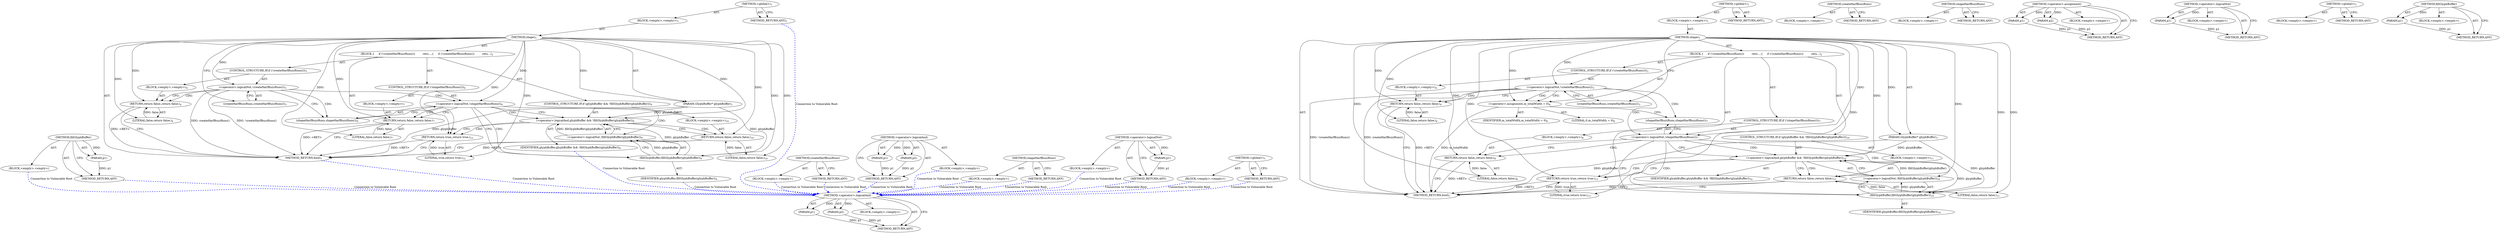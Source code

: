 digraph "&lt;global&gt;" {
vulnerable_73 [label=<(METHOD,&lt;operator&gt;.logicalAnd)>];
vulnerable_74 [label=<(PARAM,p1)>];
vulnerable_75 [label=<(PARAM,p2)>];
vulnerable_76 [label=<(BLOCK,&lt;empty&gt;,&lt;empty&gt;)>];
vulnerable_77 [label=<(METHOD_RETURN,ANY)>];
vulnerable_6 [label=<(METHOD,&lt;global&gt;)<SUB>1</SUB>>];
vulnerable_7 [label=<(BLOCK,&lt;empty&gt;,&lt;empty&gt;)<SUB>1</SUB>>];
vulnerable_8 [label=<(METHOD,shape)<SUB>1</SUB>>];
vulnerable_9 [label=<(PARAM,GlyphBuffer* glyphBuffer)<SUB>1</SUB>>];
vulnerable_10 [label=<(BLOCK,{
     if (!createHarfBuzzRuns())
         retu...,{
     if (!createHarfBuzzRuns())
         retu...)<SUB>2</SUB>>];
vulnerable_11 [label=<(CONTROL_STRUCTURE,IF,if (!createHarfBuzzRuns()))<SUB>3</SUB>>];
vulnerable_12 [label=<(&lt;operator&gt;.logicalNot,!createHarfBuzzRuns())<SUB>3</SUB>>];
vulnerable_13 [label=<(createHarfBuzzRuns,createHarfBuzzRuns())<SUB>3</SUB>>];
vulnerable_14 [label=<(BLOCK,&lt;empty&gt;,&lt;empty&gt;)<SUB>4</SUB>>];
vulnerable_15 [label=<(RETURN,return false;,return false;)<SUB>4</SUB>>];
vulnerable_16 [label=<(LITERAL,false,return false;)<SUB>4</SUB>>];
vulnerable_17 [label=<(&lt;operator&gt;.assignment,m_totalWidth = 0)<SUB>6</SUB>>];
vulnerable_18 [label=<(IDENTIFIER,m_totalWidth,m_totalWidth = 0)<SUB>6</SUB>>];
vulnerable_19 [label=<(LITERAL,0,m_totalWidth = 0)<SUB>6</SUB>>];
vulnerable_20 [label=<(CONTROL_STRUCTURE,IF,if (!shapeHarfBuzzRuns()))<SUB>7</SUB>>];
vulnerable_21 [label=<(&lt;operator&gt;.logicalNot,!shapeHarfBuzzRuns())<SUB>7</SUB>>];
vulnerable_22 [label=<(shapeHarfBuzzRuns,shapeHarfBuzzRuns())<SUB>7</SUB>>];
vulnerable_23 [label=<(BLOCK,&lt;empty&gt;,&lt;empty&gt;)<SUB>8</SUB>>];
vulnerable_24 [label=<(RETURN,return false;,return false;)<SUB>8</SUB>>];
vulnerable_25 [label=<(LITERAL,false,return false;)<SUB>8</SUB>>];
vulnerable_26 [label=<(CONTROL_STRUCTURE,IF,if (glyphBuffer &amp;&amp; !fillGlyphBuffer(glyphBuffer)))<SUB>10</SUB>>];
vulnerable_27 [label=<(&lt;operator&gt;.logicalAnd,glyphBuffer &amp;&amp; !fillGlyphBuffer(glyphBuffer))<SUB>10</SUB>>];
vulnerable_28 [label=<(IDENTIFIER,glyphBuffer,glyphBuffer &amp;&amp; !fillGlyphBuffer(glyphBuffer))<SUB>10</SUB>>];
vulnerable_29 [label=<(&lt;operator&gt;.logicalNot,!fillGlyphBuffer(glyphBuffer))<SUB>10</SUB>>];
vulnerable_30 [label=<(fillGlyphBuffer,fillGlyphBuffer(glyphBuffer))<SUB>10</SUB>>];
vulnerable_31 [label=<(IDENTIFIER,glyphBuffer,fillGlyphBuffer(glyphBuffer))<SUB>10</SUB>>];
vulnerable_32 [label=<(BLOCK,&lt;empty&gt;,&lt;empty&gt;)<SUB>11</SUB>>];
vulnerable_33 [label=<(RETURN,return false;,return false;)<SUB>11</SUB>>];
vulnerable_34 [label=<(LITERAL,false,return false;)<SUB>11</SUB>>];
vulnerable_35 [label=<(RETURN,return true;,return true;)<SUB>13</SUB>>];
vulnerable_36 [label=<(LITERAL,true,return true;)<SUB>13</SUB>>];
vulnerable_37 [label=<(METHOD_RETURN,bool)<SUB>1</SUB>>];
vulnerable_39 [label=<(METHOD_RETURN,ANY)<SUB>1</SUB>>];
vulnerable_62 [label=<(METHOD,createHarfBuzzRuns)>];
vulnerable_63 [label=<(BLOCK,&lt;empty&gt;,&lt;empty&gt;)>];
vulnerable_64 [label=<(METHOD_RETURN,ANY)>];
vulnerable_70 [label=<(METHOD,shapeHarfBuzzRuns)>];
vulnerable_71 [label=<(BLOCK,&lt;empty&gt;,&lt;empty&gt;)>];
vulnerable_72 [label=<(METHOD_RETURN,ANY)>];
vulnerable_65 [label=<(METHOD,&lt;operator&gt;.assignment)>];
vulnerable_66 [label=<(PARAM,p1)>];
vulnerable_67 [label=<(PARAM,p2)>];
vulnerable_68 [label=<(BLOCK,&lt;empty&gt;,&lt;empty&gt;)>];
vulnerable_69 [label=<(METHOD_RETURN,ANY)>];
vulnerable_58 [label=<(METHOD,&lt;operator&gt;.logicalNot)>];
vulnerable_59 [label=<(PARAM,p1)>];
vulnerable_60 [label=<(BLOCK,&lt;empty&gt;,&lt;empty&gt;)>];
vulnerable_61 [label=<(METHOD_RETURN,ANY)>];
vulnerable_52 [label=<(METHOD,&lt;global&gt;)<SUB>1</SUB>>];
vulnerable_53 [label=<(BLOCK,&lt;empty&gt;,&lt;empty&gt;)>];
vulnerable_54 [label=<(METHOD_RETURN,ANY)>];
vulnerable_78 [label=<(METHOD,fillGlyphBuffer)>];
vulnerable_79 [label=<(PARAM,p1)>];
vulnerable_80 [label=<(BLOCK,&lt;empty&gt;,&lt;empty&gt;)>];
vulnerable_81 [label=<(METHOD_RETURN,ANY)>];
fixed_68 [label=<(METHOD,fillGlyphBuffer)>];
fixed_69 [label=<(PARAM,p1)>];
fixed_70 [label=<(BLOCK,&lt;empty&gt;,&lt;empty&gt;)>];
fixed_71 [label=<(METHOD_RETURN,ANY)>];
fixed_6 [label=<(METHOD,&lt;global&gt;)<SUB>1</SUB>>];
fixed_7 [label=<(BLOCK,&lt;empty&gt;,&lt;empty&gt;)<SUB>1</SUB>>];
fixed_8 [label=<(METHOD,shape)<SUB>1</SUB>>];
fixed_9 [label=<(PARAM,GlyphBuffer* glyphBuffer)<SUB>1</SUB>>];
fixed_10 [label=<(BLOCK,{
     if (!createHarfBuzzRuns())
         retu...,{
     if (!createHarfBuzzRuns())
         retu...)<SUB>2</SUB>>];
fixed_11 [label=<(CONTROL_STRUCTURE,IF,if (!createHarfBuzzRuns()))<SUB>3</SUB>>];
fixed_12 [label=<(&lt;operator&gt;.logicalNot,!createHarfBuzzRuns())<SUB>3</SUB>>];
fixed_13 [label=<(createHarfBuzzRuns,createHarfBuzzRuns())<SUB>3</SUB>>];
fixed_14 [label=<(BLOCK,&lt;empty&gt;,&lt;empty&gt;)<SUB>4</SUB>>];
fixed_15 [label=<(RETURN,return false;,return false;)<SUB>4</SUB>>];
fixed_16 [label=<(LITERAL,false,return false;)<SUB>4</SUB>>];
fixed_17 [label=<(CONTROL_STRUCTURE,IF,if (!shapeHarfBuzzRuns()))<SUB>6</SUB>>];
fixed_18 [label=<(&lt;operator&gt;.logicalNot,!shapeHarfBuzzRuns())<SUB>6</SUB>>];
fixed_19 [label=<(shapeHarfBuzzRuns,shapeHarfBuzzRuns())<SUB>6</SUB>>];
fixed_20 [label=<(BLOCK,&lt;empty&gt;,&lt;empty&gt;)<SUB>7</SUB>>];
fixed_21 [label=<(RETURN,return false;,return false;)<SUB>7</SUB>>];
fixed_22 [label=<(LITERAL,false,return false;)<SUB>7</SUB>>];
fixed_23 [label=<(CONTROL_STRUCTURE,IF,if (glyphBuffer &amp;&amp; !fillGlyphBuffer(glyphBuffer)))<SUB>9</SUB>>];
fixed_24 [label=<(&lt;operator&gt;.logicalAnd,glyphBuffer &amp;&amp; !fillGlyphBuffer(glyphBuffer))<SUB>9</SUB>>];
fixed_25 [label=<(IDENTIFIER,glyphBuffer,glyphBuffer &amp;&amp; !fillGlyphBuffer(glyphBuffer))<SUB>9</SUB>>];
fixed_26 [label=<(&lt;operator&gt;.logicalNot,!fillGlyphBuffer(glyphBuffer))<SUB>9</SUB>>];
fixed_27 [label=<(fillGlyphBuffer,fillGlyphBuffer(glyphBuffer))<SUB>9</SUB>>];
fixed_28 [label=<(IDENTIFIER,glyphBuffer,fillGlyphBuffer(glyphBuffer))<SUB>9</SUB>>];
fixed_29 [label=<(BLOCK,&lt;empty&gt;,&lt;empty&gt;)<SUB>10</SUB>>];
fixed_30 [label=<(RETURN,return false;,return false;)<SUB>10</SUB>>];
fixed_31 [label=<(LITERAL,false,return false;)<SUB>10</SUB>>];
fixed_32 [label=<(RETURN,return true;,return true;)<SUB>12</SUB>>];
fixed_33 [label=<(LITERAL,true,return true;)<SUB>12</SUB>>];
fixed_34 [label=<(METHOD_RETURN,bool)<SUB>1</SUB>>];
fixed_36 [label=<(METHOD_RETURN,ANY)<SUB>1</SUB>>];
fixed_57 [label=<(METHOD,createHarfBuzzRuns)>];
fixed_58 [label=<(BLOCK,&lt;empty&gt;,&lt;empty&gt;)>];
fixed_59 [label=<(METHOD_RETURN,ANY)>];
fixed_63 [label=<(METHOD,&lt;operator&gt;.logicalAnd)>];
fixed_64 [label=<(PARAM,p1)>];
fixed_65 [label=<(PARAM,p2)>];
fixed_66 [label=<(BLOCK,&lt;empty&gt;,&lt;empty&gt;)>];
fixed_67 [label=<(METHOD_RETURN,ANY)>];
fixed_60 [label=<(METHOD,shapeHarfBuzzRuns)>];
fixed_61 [label=<(BLOCK,&lt;empty&gt;,&lt;empty&gt;)>];
fixed_62 [label=<(METHOD_RETURN,ANY)>];
fixed_53 [label=<(METHOD,&lt;operator&gt;.logicalNot)>];
fixed_54 [label=<(PARAM,p1)>];
fixed_55 [label=<(BLOCK,&lt;empty&gt;,&lt;empty&gt;)>];
fixed_56 [label=<(METHOD_RETURN,ANY)>];
fixed_47 [label=<(METHOD,&lt;global&gt;)<SUB>1</SUB>>];
fixed_48 [label=<(BLOCK,&lt;empty&gt;,&lt;empty&gt;)>];
fixed_49 [label=<(METHOD_RETURN,ANY)>];
vulnerable_73 -> vulnerable_74  [key=0, label="AST: "];
vulnerable_73 -> vulnerable_74  [key=1, label="DDG: "];
vulnerable_73 -> vulnerable_76  [key=0, label="AST: "];
vulnerable_73 -> vulnerable_75  [key=0, label="AST: "];
vulnerable_73 -> vulnerable_75  [key=1, label="DDG: "];
vulnerable_73 -> vulnerable_77  [key=0, label="AST: "];
vulnerable_73 -> vulnerable_77  [key=1, label="CFG: "];
vulnerable_74 -> vulnerable_77  [key=0, label="DDG: p1"];
vulnerable_75 -> vulnerable_77  [key=0, label="DDG: p2"];
vulnerable_6 -> vulnerable_7  [key=0, label="AST: "];
vulnerable_6 -> vulnerable_39  [key=0, label="AST: "];
vulnerable_6 -> vulnerable_39  [key=1, label="CFG: "];
vulnerable_7 -> vulnerable_8  [key=0, label="AST: "];
vulnerable_8 -> vulnerable_9  [key=0, label="AST: "];
vulnerable_8 -> vulnerable_9  [key=1, label="DDG: "];
vulnerable_8 -> vulnerable_10  [key=0, label="AST: "];
vulnerable_8 -> vulnerable_37  [key=0, label="AST: "];
vulnerable_8 -> vulnerable_13  [key=0, label="CFG: "];
vulnerable_8 -> vulnerable_17  [key=0, label="DDG: "];
vulnerable_8 -> vulnerable_35  [key=0, label="DDG: "];
vulnerable_8 -> vulnerable_36  [key=0, label="DDG: "];
vulnerable_8 -> vulnerable_12  [key=0, label="DDG: "];
vulnerable_8 -> vulnerable_15  [key=0, label="DDG: "];
vulnerable_8 -> vulnerable_21  [key=0, label="DDG: "];
vulnerable_8 -> vulnerable_24  [key=0, label="DDG: "];
vulnerable_8 -> vulnerable_27  [key=0, label="DDG: "];
vulnerable_8 -> vulnerable_33  [key=0, label="DDG: "];
vulnerable_8 -> vulnerable_16  [key=0, label="DDG: "];
vulnerable_8 -> vulnerable_25  [key=0, label="DDG: "];
vulnerable_8 -> vulnerable_34  [key=0, label="DDG: "];
vulnerable_8 -> vulnerable_30  [key=0, label="DDG: "];
vulnerable_9 -> vulnerable_37  [key=0, label="DDG: glyphBuffer"];
vulnerable_9 -> vulnerable_27  [key=0, label="DDG: glyphBuffer"];
vulnerable_9 -> vulnerable_30  [key=0, label="DDG: glyphBuffer"];
vulnerable_10 -> vulnerable_11  [key=0, label="AST: "];
vulnerable_10 -> vulnerable_17  [key=0, label="AST: "];
vulnerable_10 -> vulnerable_20  [key=0, label="AST: "];
vulnerable_10 -> vulnerable_26  [key=0, label="AST: "];
vulnerable_10 -> vulnerable_35  [key=0, label="AST: "];
vulnerable_11 -> vulnerable_12  [key=0, label="AST: "];
vulnerable_11 -> vulnerable_14  [key=0, label="AST: "];
vulnerable_12 -> vulnerable_13  [key=0, label="AST: "];
vulnerable_12 -> vulnerable_15  [key=0, label="CFG: "];
vulnerable_12 -> vulnerable_15  [key=1, label="CDG: "];
vulnerable_12 -> vulnerable_17  [key=0, label="CFG: "];
vulnerable_12 -> vulnerable_17  [key=1, label="CDG: "];
vulnerable_12 -> vulnerable_37  [key=0, label="DDG: createHarfBuzzRuns()"];
vulnerable_12 -> vulnerable_37  [key=1, label="DDG: !createHarfBuzzRuns()"];
vulnerable_12 -> vulnerable_21  [key=0, label="CDG: "];
vulnerable_12 -> vulnerable_22  [key=0, label="CDG: "];
vulnerable_13 -> vulnerable_12  [key=0, label="CFG: "];
vulnerable_14 -> vulnerable_15  [key=0, label="AST: "];
vulnerable_15 -> vulnerable_16  [key=0, label="AST: "];
vulnerable_15 -> vulnerable_37  [key=0, label="CFG: "];
vulnerable_15 -> vulnerable_37  [key=1, label="DDG: &lt;RET&gt;"];
vulnerable_16 -> vulnerable_15  [key=0, label="DDG: false"];
vulnerable_17 -> vulnerable_18  [key=0, label="AST: "];
vulnerable_17 -> vulnerable_19  [key=0, label="AST: "];
vulnerable_17 -> vulnerable_22  [key=0, label="CFG: "];
vulnerable_17 -> vulnerable_37  [key=0, label="DDG: m_totalWidth"];
vulnerable_20 -> vulnerable_21  [key=0, label="AST: "];
vulnerable_20 -> vulnerable_23  [key=0, label="AST: "];
vulnerable_21 -> vulnerable_22  [key=0, label="AST: "];
vulnerable_21 -> vulnerable_24  [key=0, label="CFG: "];
vulnerable_21 -> vulnerable_24  [key=1, label="CDG: "];
vulnerable_21 -> vulnerable_27  [key=0, label="CFG: "];
vulnerable_21 -> vulnerable_27  [key=1, label="CDG: "];
vulnerable_21 -> vulnerable_30  [key=0, label="CFG: "];
vulnerable_21 -> vulnerable_30  [key=1, label="CDG: "];
vulnerable_21 -> vulnerable_29  [key=0, label="CDG: "];
vulnerable_22 -> vulnerable_21  [key=0, label="CFG: "];
vulnerable_23 -> vulnerable_24  [key=0, label="AST: "];
vulnerable_24 -> vulnerable_25  [key=0, label="AST: "];
vulnerable_24 -> vulnerable_37  [key=0, label="CFG: "];
vulnerable_24 -> vulnerable_37  [key=1, label="DDG: &lt;RET&gt;"];
vulnerable_25 -> vulnerable_24  [key=0, label="DDG: false"];
vulnerable_26 -> vulnerable_27  [key=0, label="AST: "];
vulnerable_26 -> vulnerable_32  [key=0, label="AST: "];
vulnerable_27 -> vulnerable_28  [key=0, label="AST: "];
vulnerable_27 -> vulnerable_29  [key=0, label="AST: "];
vulnerable_27 -> vulnerable_33  [key=0, label="CFG: "];
vulnerable_27 -> vulnerable_33  [key=1, label="CDG: "];
vulnerable_27 -> vulnerable_35  [key=0, label="CFG: "];
vulnerable_27 -> vulnerable_35  [key=1, label="CDG: "];
vulnerable_29 -> vulnerable_30  [key=0, label="AST: "];
vulnerable_29 -> vulnerable_27  [key=0, label="CFG: "];
vulnerable_29 -> vulnerable_27  [key=1, label="DDG: fillGlyphBuffer(glyphBuffer)"];
vulnerable_30 -> vulnerable_31  [key=0, label="AST: "];
vulnerable_30 -> vulnerable_29  [key=0, label="CFG: "];
vulnerable_30 -> vulnerable_29  [key=1, label="DDG: glyphBuffer"];
vulnerable_30 -> vulnerable_27  [key=0, label="DDG: glyphBuffer"];
vulnerable_32 -> vulnerable_33  [key=0, label="AST: "];
vulnerable_33 -> vulnerable_34  [key=0, label="AST: "];
vulnerable_33 -> vulnerable_37  [key=0, label="CFG: "];
vulnerable_33 -> vulnerable_37  [key=1, label="DDG: &lt;RET&gt;"];
vulnerable_34 -> vulnerable_33  [key=0, label="DDG: false"];
vulnerable_35 -> vulnerable_36  [key=0, label="AST: "];
vulnerable_35 -> vulnerable_37  [key=0, label="CFG: "];
vulnerable_35 -> vulnerable_37  [key=1, label="DDG: &lt;RET&gt;"];
vulnerable_36 -> vulnerable_35  [key=0, label="DDG: true"];
vulnerable_62 -> vulnerable_63  [key=0, label="AST: "];
vulnerable_62 -> vulnerable_64  [key=0, label="AST: "];
vulnerable_62 -> vulnerable_64  [key=1, label="CFG: "];
vulnerable_70 -> vulnerable_71  [key=0, label="AST: "];
vulnerable_70 -> vulnerable_72  [key=0, label="AST: "];
vulnerable_70 -> vulnerable_72  [key=1, label="CFG: "];
vulnerable_65 -> vulnerable_66  [key=0, label="AST: "];
vulnerable_65 -> vulnerable_66  [key=1, label="DDG: "];
vulnerable_65 -> vulnerable_68  [key=0, label="AST: "];
vulnerable_65 -> vulnerable_67  [key=0, label="AST: "];
vulnerable_65 -> vulnerable_67  [key=1, label="DDG: "];
vulnerable_65 -> vulnerable_69  [key=0, label="AST: "];
vulnerable_65 -> vulnerable_69  [key=1, label="CFG: "];
vulnerable_66 -> vulnerable_69  [key=0, label="DDG: p1"];
vulnerable_67 -> vulnerable_69  [key=0, label="DDG: p2"];
vulnerable_58 -> vulnerable_59  [key=0, label="AST: "];
vulnerable_58 -> vulnerable_59  [key=1, label="DDG: "];
vulnerable_58 -> vulnerable_60  [key=0, label="AST: "];
vulnerable_58 -> vulnerable_61  [key=0, label="AST: "];
vulnerable_58 -> vulnerable_61  [key=1, label="CFG: "];
vulnerable_59 -> vulnerable_61  [key=0, label="DDG: p1"];
vulnerable_52 -> vulnerable_53  [key=0, label="AST: "];
vulnerable_52 -> vulnerable_54  [key=0, label="AST: "];
vulnerable_52 -> vulnerable_54  [key=1, label="CFG: "];
vulnerable_78 -> vulnerable_79  [key=0, label="AST: "];
vulnerable_78 -> vulnerable_79  [key=1, label="DDG: "];
vulnerable_78 -> vulnerable_80  [key=0, label="AST: "];
vulnerable_78 -> vulnerable_81  [key=0, label="AST: "];
vulnerable_78 -> vulnerable_81  [key=1, label="CFG: "];
vulnerable_79 -> vulnerable_81  [key=0, label="DDG: p1"];
fixed_68 -> fixed_69  [key=0, label="AST: "];
fixed_68 -> fixed_69  [key=1, label="DDG: "];
fixed_68 -> fixed_70  [key=0, label="AST: "];
fixed_68 -> fixed_71  [key=0, label="AST: "];
fixed_68 -> fixed_71  [key=1, label="CFG: "];
fixed_69 -> fixed_71  [key=0, label="DDG: p1"];
fixed_70 -> vulnerable_73  [color=blue, key=0, label="Connection to Vulnerable Root", penwidth="2.0", style=dashed];
fixed_71 -> vulnerable_73  [color=blue, key=0, label="Connection to Vulnerable Root", penwidth="2.0", style=dashed];
fixed_6 -> fixed_7  [key=0, label="AST: "];
fixed_6 -> fixed_36  [key=0, label="AST: "];
fixed_6 -> fixed_36  [key=1, label="CFG: "];
fixed_7 -> fixed_8  [key=0, label="AST: "];
fixed_8 -> fixed_9  [key=0, label="AST: "];
fixed_8 -> fixed_9  [key=1, label="DDG: "];
fixed_8 -> fixed_10  [key=0, label="AST: "];
fixed_8 -> fixed_34  [key=0, label="AST: "];
fixed_8 -> fixed_13  [key=0, label="CFG: "];
fixed_8 -> fixed_32  [key=0, label="DDG: "];
fixed_8 -> fixed_33  [key=0, label="DDG: "];
fixed_8 -> fixed_12  [key=0, label="DDG: "];
fixed_8 -> fixed_15  [key=0, label="DDG: "];
fixed_8 -> fixed_18  [key=0, label="DDG: "];
fixed_8 -> fixed_21  [key=0, label="DDG: "];
fixed_8 -> fixed_24  [key=0, label="DDG: "];
fixed_8 -> fixed_30  [key=0, label="DDG: "];
fixed_8 -> fixed_16  [key=0, label="DDG: "];
fixed_8 -> fixed_22  [key=0, label="DDG: "];
fixed_8 -> fixed_31  [key=0, label="DDG: "];
fixed_8 -> fixed_27  [key=0, label="DDG: "];
fixed_9 -> fixed_34  [key=0, label="DDG: glyphBuffer"];
fixed_9 -> fixed_24  [key=0, label="DDG: glyphBuffer"];
fixed_9 -> fixed_27  [key=0, label="DDG: glyphBuffer"];
fixed_10 -> fixed_11  [key=0, label="AST: "];
fixed_10 -> fixed_17  [key=0, label="AST: "];
fixed_10 -> fixed_23  [key=0, label="AST: "];
fixed_10 -> fixed_32  [key=0, label="AST: "];
fixed_11 -> fixed_12  [key=0, label="AST: "];
fixed_11 -> fixed_14  [key=0, label="AST: "];
fixed_12 -> fixed_13  [key=0, label="AST: "];
fixed_12 -> fixed_19  [key=0, label="CFG: "];
fixed_12 -> fixed_19  [key=1, label="CDG: "];
fixed_12 -> fixed_15  [key=0, label="CFG: "];
fixed_12 -> fixed_15  [key=1, label="CDG: "];
fixed_12 -> fixed_34  [key=0, label="DDG: createHarfBuzzRuns()"];
fixed_12 -> fixed_34  [key=1, label="DDG: !createHarfBuzzRuns()"];
fixed_12 -> fixed_18  [key=0, label="CDG: "];
fixed_13 -> fixed_12  [key=0, label="CFG: "];
fixed_14 -> fixed_15  [key=0, label="AST: "];
fixed_15 -> fixed_16  [key=0, label="AST: "];
fixed_15 -> fixed_34  [key=0, label="CFG: "];
fixed_15 -> fixed_34  [key=1, label="DDG: &lt;RET&gt;"];
fixed_16 -> fixed_15  [key=0, label="DDG: false"];
fixed_17 -> fixed_18  [key=0, label="AST: "];
fixed_17 -> fixed_20  [key=0, label="AST: "];
fixed_18 -> fixed_19  [key=0, label="AST: "];
fixed_18 -> fixed_21  [key=0, label="CFG: "];
fixed_18 -> fixed_21  [key=1, label="CDG: "];
fixed_18 -> fixed_24  [key=0, label="CFG: "];
fixed_18 -> fixed_24  [key=1, label="CDG: "];
fixed_18 -> fixed_27  [key=0, label="CFG: "];
fixed_18 -> fixed_27  [key=1, label="CDG: "];
fixed_18 -> fixed_26  [key=0, label="CDG: "];
fixed_19 -> fixed_18  [key=0, label="CFG: "];
fixed_20 -> fixed_21  [key=0, label="AST: "];
fixed_21 -> fixed_22  [key=0, label="AST: "];
fixed_21 -> fixed_34  [key=0, label="CFG: "];
fixed_21 -> fixed_34  [key=1, label="DDG: &lt;RET&gt;"];
fixed_22 -> fixed_21  [key=0, label="DDG: false"];
fixed_23 -> fixed_24  [key=0, label="AST: "];
fixed_23 -> fixed_29  [key=0, label="AST: "];
fixed_24 -> fixed_25  [key=0, label="AST: "];
fixed_24 -> fixed_26  [key=0, label="AST: "];
fixed_24 -> fixed_30  [key=0, label="CFG: "];
fixed_24 -> fixed_30  [key=1, label="CDG: "];
fixed_24 -> fixed_32  [key=0, label="CFG: "];
fixed_24 -> fixed_32  [key=1, label="CDG: "];
fixed_25 -> vulnerable_73  [color=blue, key=0, label="Connection to Vulnerable Root", penwidth="2.0", style=dashed];
fixed_26 -> fixed_27  [key=0, label="AST: "];
fixed_26 -> fixed_24  [key=0, label="CFG: "];
fixed_26 -> fixed_24  [key=1, label="DDG: fillGlyphBuffer(glyphBuffer)"];
fixed_27 -> fixed_28  [key=0, label="AST: "];
fixed_27 -> fixed_26  [key=0, label="CFG: "];
fixed_27 -> fixed_26  [key=1, label="DDG: glyphBuffer"];
fixed_27 -> fixed_24  [key=0, label="DDG: glyphBuffer"];
fixed_28 -> vulnerable_73  [color=blue, key=0, label="Connection to Vulnerable Root", penwidth="2.0", style=dashed];
fixed_29 -> fixed_30  [key=0, label="AST: "];
fixed_30 -> fixed_31  [key=0, label="AST: "];
fixed_30 -> fixed_34  [key=0, label="CFG: "];
fixed_30 -> fixed_34  [key=1, label="DDG: &lt;RET&gt;"];
fixed_31 -> fixed_30  [key=0, label="DDG: false"];
fixed_32 -> fixed_33  [key=0, label="AST: "];
fixed_32 -> fixed_34  [key=0, label="CFG: "];
fixed_32 -> fixed_34  [key=1, label="DDG: &lt;RET&gt;"];
fixed_33 -> fixed_32  [key=0, label="DDG: true"];
fixed_34 -> vulnerable_73  [color=blue, key=0, label="Connection to Vulnerable Root", penwidth="2.0", style=dashed];
fixed_36 -> vulnerable_73  [color=blue, key=0, label="Connection to Vulnerable Root", penwidth="2.0", style=dashed];
fixed_57 -> fixed_58  [key=0, label="AST: "];
fixed_57 -> fixed_59  [key=0, label="AST: "];
fixed_57 -> fixed_59  [key=1, label="CFG: "];
fixed_58 -> vulnerable_73  [color=blue, key=0, label="Connection to Vulnerable Root", penwidth="2.0", style=dashed];
fixed_59 -> vulnerable_73  [color=blue, key=0, label="Connection to Vulnerable Root", penwidth="2.0", style=dashed];
fixed_63 -> fixed_64  [key=0, label="AST: "];
fixed_63 -> fixed_64  [key=1, label="DDG: "];
fixed_63 -> fixed_66  [key=0, label="AST: "];
fixed_63 -> fixed_65  [key=0, label="AST: "];
fixed_63 -> fixed_65  [key=1, label="DDG: "];
fixed_63 -> fixed_67  [key=0, label="AST: "];
fixed_63 -> fixed_67  [key=1, label="CFG: "];
fixed_64 -> fixed_67  [key=0, label="DDG: p1"];
fixed_65 -> fixed_67  [key=0, label="DDG: p2"];
fixed_66 -> vulnerable_73  [color=blue, key=0, label="Connection to Vulnerable Root", penwidth="2.0", style=dashed];
fixed_67 -> vulnerable_73  [color=blue, key=0, label="Connection to Vulnerable Root", penwidth="2.0", style=dashed];
fixed_60 -> fixed_61  [key=0, label="AST: "];
fixed_60 -> fixed_62  [key=0, label="AST: "];
fixed_60 -> fixed_62  [key=1, label="CFG: "];
fixed_61 -> vulnerable_73  [color=blue, key=0, label="Connection to Vulnerable Root", penwidth="2.0", style=dashed];
fixed_62 -> vulnerable_73  [color=blue, key=0, label="Connection to Vulnerable Root", penwidth="2.0", style=dashed];
fixed_53 -> fixed_54  [key=0, label="AST: "];
fixed_53 -> fixed_54  [key=1, label="DDG: "];
fixed_53 -> fixed_55  [key=0, label="AST: "];
fixed_53 -> fixed_56  [key=0, label="AST: "];
fixed_53 -> fixed_56  [key=1, label="CFG: "];
fixed_54 -> fixed_56  [key=0, label="DDG: p1"];
fixed_55 -> vulnerable_73  [color=blue, key=0, label="Connection to Vulnerable Root", penwidth="2.0", style=dashed];
fixed_56 -> vulnerable_73  [color=blue, key=0, label="Connection to Vulnerable Root", penwidth="2.0", style=dashed];
fixed_47 -> fixed_48  [key=0, label="AST: "];
fixed_47 -> fixed_49  [key=0, label="AST: "];
fixed_47 -> fixed_49  [key=1, label="CFG: "];
fixed_48 -> vulnerable_73  [color=blue, key=0, label="Connection to Vulnerable Root", penwidth="2.0", style=dashed];
fixed_49 -> vulnerable_73  [color=blue, key=0, label="Connection to Vulnerable Root", penwidth="2.0", style=dashed];
}
